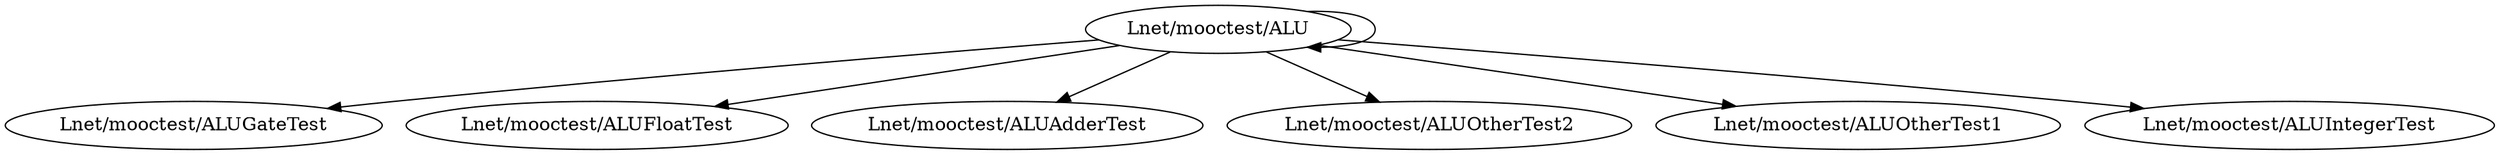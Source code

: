 digraph ALU_class {
    "Lnet/mooctest/ALU"->"Lnet/mooctest/ALU";
    "Lnet/mooctest/ALU"->"Lnet/mooctest/ALUGateTest";
    "Lnet/mooctest/ALU"->"Lnet/mooctest/ALUFloatTest";
    "Lnet/mooctest/ALU"->"Lnet/mooctest/ALUAdderTest";
    "Lnet/mooctest/ALU"->"Lnet/mooctest/ALUOtherTest2";
    "Lnet/mooctest/ALU"->"Lnet/mooctest/ALUOtherTest1";
    "Lnet/mooctest/ALU"->"Lnet/mooctest/ALUIntegerTest";
}